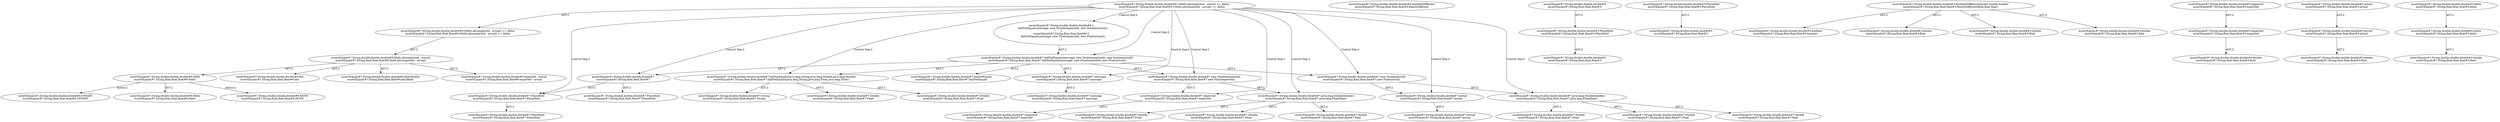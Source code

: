 digraph "Pattern" {
0 [label="assertEquals#?,String,double,double,double#6:UPDATE
assertEquals#?,String,float,float,float#6:UPDATE" shape=ellipse]
1 [label="assertEquals#?,String,double,double,double#6:Math
assertEquals#?,String,float,float,float#6:Math" shape=ellipse]
2 [label="assertEquals#?,String,double,double,double#6:Math.abs(expected - actual)
assertEquals#?,String,float,float,float#6:Math.abs(expected - actual)" shape=ellipse]
3 [label="assertEquals#?,String,double,double,double#6:(Math.abs(expected - actual) <= delta)
assertEquals#?,String,float,float,float#6:(Math.abs(expected - actual) <= delta)" shape=ellipse]
4 [label="assertEquals#?,String,double,double,double#6:abs
assertEquals#?,String,float,float,float#6:abs" shape=ellipse]
5 [label="assertEquals#?,String,double,double,double#6:abs(double)
assertEquals#?,String,float,float,float#6:abs(float)" shape=ellipse]
6 [label="assertEquals#?,String,double,double,double#6:expected - actual
assertEquals#?,String,float,float,float#6:expected - actual" shape=ellipse]
7 [label="assertEquals#?,String,double,double,double#6:Math
assertEquals#?,String,float,float,float#6:Math" shape=ellipse]
8 [label="assertEquals#?,String,double,double,double#6:MOVE
assertEquals#?,String,float,float,float#6:MOVE" shape=ellipse]
9 [label="assertEquals#?,String,double,double,double#6:!(Math.abs(expected - actual) <= delta)
assertEquals#?,String,float,float,float#6:!(Math.abs(expected - actual) <= delta)" shape=ellipse]
10 [label="assertEquals#?,String,double,double,double#3:doubleIsDifferent
assertEquals#?,String,float,float,float#3:floatIsDifferent" shape=ellipse]
11 [label="assertEquals#?,String,double,double,double#3:
assertEquals#?,String,float,float,float#3:" shape=ellipse]
12 [label="assertEquals#?,String,double,double,double#3:PlaceHold
assertEquals#?,String,float,float,float#3:PlaceHold" shape=ellipse]
13 [label="assertEquals#?,String,double,double,double#3:
assertEquals#?,String,float,float,float#3:" shape=ellipse]
14 [label="assertEquals#?,String,double,double,double#3:PlaceHold
assertEquals#?,String,float,float,float#3:PlaceHold" shape=ellipse]
15 [label="assertEquals#?,String,double,double,double#3:
assertEquals#?,String,float,float,float#3:" shape=ellipse]
16 [label="assertEquals#?,String,double,double,double#3:doubleIsDifferent(double,double,double)
assertEquals#?,String,float,float,float#3:floatIsDifferent(float,float,float)" shape=ellipse]
17 [label="assertEquals#?,String,double,double,double#3:boolean
assertEquals#?,String,float,float,float#3:boolean" shape=ellipse]
18 [label="assertEquals#?,String,double,double,double#3:double
assertEquals#?,String,float,float,float#3:float" shape=ellipse]
19 [label="assertEquals#?,String,double,double,double#3:double
assertEquals#?,String,float,float,float#3:float" shape=ellipse]
20 [label="assertEquals#?,String,double,double,double#3:double
assertEquals#?,String,float,float,float#3:float" shape=ellipse]
21 [label="assertEquals#?,String,double,double,double#3:expected
assertEquals#?,String,float,float,float#3:expected" shape=ellipse]
22 [label="assertEquals#?,String,double,double,double#3:expected
assertEquals#?,String,float,float,float#3:expected" shape=ellipse]
23 [label="assertEquals#?,String,double,double,double#3:double
assertEquals#?,String,float,float,float#3:float" shape=ellipse]
24 [label="assertEquals#?,String,double,double,double#3:actual
assertEquals#?,String,float,float,float#3:actual" shape=ellipse]
25 [label="assertEquals#?,String,double,double,double#3:actual
assertEquals#?,String,float,float,float#3:actual" shape=ellipse]
26 [label="assertEquals#?,String,double,double,double#3:double
assertEquals#?,String,float,float,float#3:float" shape=ellipse]
27 [label="assertEquals#?,String,double,double,double#3:delta
assertEquals#?,String,float,float,float#3:delta" shape=ellipse]
28 [label="assertEquals#?,String,double,double,double#3:delta
assertEquals#?,String,float,float,float#3:delta" shape=ellipse]
29 [label="assertEquals#?,String,double,double,double#3:double
assertEquals#?,String,float,float,float#3:float" shape=ellipse]
30 [label="assertEquals#?,String,double,double,double#6:\{
    failNotEquals(message, new Double(expected), new Double(actual));
\}
assertEquals#?,String,float,float,float#6:\{
    failNotEquals(message, new Float(expected), new Float(actual));
\}" shape=ellipse]
31 [label="assertEquals#?,String,double,double,double#7:failNotEquals(message, new Double(expected), new Double(actual))
assertEquals#?,String,float,float,float#7:failNotEquals(message, new Float(expected), new Float(actual))" shape=ellipse]
32 [label="assertEquals#?,String,double,double,double#7:
assertEquals#?,String,float,float,float#7:" shape=ellipse]
33 [label="assertEquals#?,String,double,double,double#7:PlaceHold
assertEquals#?,String,float,float,float#7:PlaceHold" shape=ellipse]
34 [label="assertEquals#?,String,double,double,double#7:PlaceHold
assertEquals#?,String,float,float,float#7:PlaceHold" shape=ellipse]
35 [label="assertEquals#?,String,double,double,double#7:failNotEquals(java.lang.String,java.lang.Double,java.lang.Double)
assertEquals#?,String,float,float,float#7:failNotEquals(java.lang.String,java.lang.Float,java.lang.Float)" shape=ellipse]
36 [label="assertEquals#?,String,double,double,double#7:message
assertEquals#?,String,float,float,float#7:message" shape=ellipse]
37 [label="assertEquals#?,String,double,double,double#7:message
assertEquals#?,String,float,float,float#7:message" shape=ellipse]
38 [label="assertEquals#?,String,double,double,double#7:new Double(expected)
assertEquals#?,String,float,float,float#7:new Float(expected)" shape=ellipse]
39 [label="assertEquals#?,String,double,double,double#7:java.lang.Double(double)
assertEquals#?,String,float,float,float#7:java.lang.Float(float)" shape=ellipse]
40 [label="assertEquals#?,String,double,double,double#7:Double
assertEquals#?,String,float,float,float#7:Float" shape=ellipse]
41 [label="assertEquals#?,String,double,double,double#7:expected
assertEquals#?,String,float,float,float#7:expected" shape=ellipse]
42 [label="assertEquals#?,String,double,double,double#7:expected
assertEquals#?,String,float,float,float#7:expected" shape=ellipse]
43 [label="assertEquals#?,String,double,double,double#7:new Double(actual)
assertEquals#?,String,float,float,float#7:new Float(actual)" shape=ellipse]
44 [label="assertEquals#?,String,double,double,double#7:java.lang.Double(double)
assertEquals#?,String,float,float,float#7:java.lang.Float(float)" shape=ellipse]
45 [label="assertEquals#?,String,double,double,double#7:Double
assertEquals#?,String,float,float,float#7:Float" shape=ellipse]
46 [label="assertEquals#?,String,double,double,double#7:actual
assertEquals#?,String,float,float,float#7:actual" shape=ellipse]
47 [label="assertEquals#?,String,double,double,double#7:actual
assertEquals#?,String,float,float,float#7:actual" shape=ellipse]
48 [label="assertEquals#?,String,double,double,double#7:failNotEquals
assertEquals#?,String,float,float,float#7:failNotEquals" shape=ellipse]
49 [label="assertEquals#?,String,double,double,double#7:PlaceHold
assertEquals#?,String,float,float,float#7:PlaceHold" shape=ellipse]
50 [label="assertEquals#?,String,double,double,double#7:String
assertEquals#?,String,float,float,float#7:String" shape=ellipse]
51 [label="assertEquals#?,String,double,double,double#7:Double
assertEquals#?,String,float,float,float#7:Float" shape=ellipse]
52 [label="assertEquals#?,String,double,double,double#7:Double
assertEquals#?,String,float,float,float#7:Float" shape=ellipse]
53 [label="assertEquals#?,String,double,double,double#7:Double
assertEquals#?,String,float,float,float#7:Float" shape=ellipse]
54 [label="assertEquals#?,String,double,double,double#7:double
assertEquals#?,String,float,float,float#7:float" shape=ellipse]
55 [label="assertEquals#?,String,double,double,double#7:Double
assertEquals#?,String,float,float,float#7:Float" shape=ellipse]
56 [label="assertEquals#?,String,double,double,double#7:double
assertEquals#?,String,float,float,float#7:float" shape=ellipse]
1 -> 0 [label="Action:2"];
1 -> 7 [label="AST:2"];
1 -> 8 [label="Action:2"];
2 -> 1 [label="AST:2"];
2 -> 4 [label="AST:2"];
2 -> 5 [label="AST:2"];
2 -> 6 [label="AST:2"];
3 -> 2 [label="AST:2"];
9 -> 3 [label="AST:2"];
9 -> 30 [label="Control Dep:2"];
9 -> 31 [label="Control Dep:2"];
9 -> 35 [label="Control Dep:2"];
9 -> 32 [label="Control Dep:2"];
9 -> 33 [label="Control Dep:2"];
9 -> 36 [label="Control Dep:2"];
9 -> 38 [label="Control Dep:2"];
9 -> 39 [label="Control Dep:2"];
9 -> 41 [label="Control Dep:2"];
9 -> 43 [label="Control Dep:2"];
9 -> 44 [label="Control Dep:2"];
9 -> 46 [label="Control Dep:2"];
11 -> 12 [label="AST:2"];
12 -> 13 [label="AST:2"];
14 -> 15 [label="AST:2"];
16 -> 17 [label="AST:2"];
16 -> 18 [label="AST:2"];
16 -> 19 [label="AST:2"];
16 -> 20 [label="AST:2"];
21 -> 22 [label="AST:2"];
22 -> 23 [label="AST:2"];
24 -> 25 [label="AST:2"];
25 -> 26 [label="AST:2"];
27 -> 28 [label="AST:2"];
28 -> 29 [label="AST:2"];
30 -> 31 [label="AST:2"];
31 -> 48 [label="AST:2"];
31 -> 32 [label="AST:2"];
31 -> 35 [label="AST:2"];
31 -> 36 [label="AST:2"];
31 -> 38 [label="AST:2"];
31 -> 43 [label="AST:2"];
32 -> 49 [label="AST:2"];
32 -> 33 [label="AST:2"];
33 -> 34 [label="AST:2"];
35 -> 50 [label="AST:2"];
35 -> 51 [label="AST:2"];
35 -> 52 [label="AST:2"];
36 -> 37 [label="AST:2"];
38 -> 39 [label="AST:2"];
38 -> 41 [label="AST:2"];
39 -> 53 [label="AST:2"];
39 -> 40 [label="AST:2"];
39 -> 54 [label="AST:2"];
41 -> 42 [label="AST:2"];
43 -> 44 [label="AST:2"];
43 -> 46 [label="AST:2"];
44 -> 55 [label="AST:2"];
44 -> 45 [label="AST:2"];
44 -> 56 [label="AST:2"];
46 -> 47 [label="AST:2"];
}